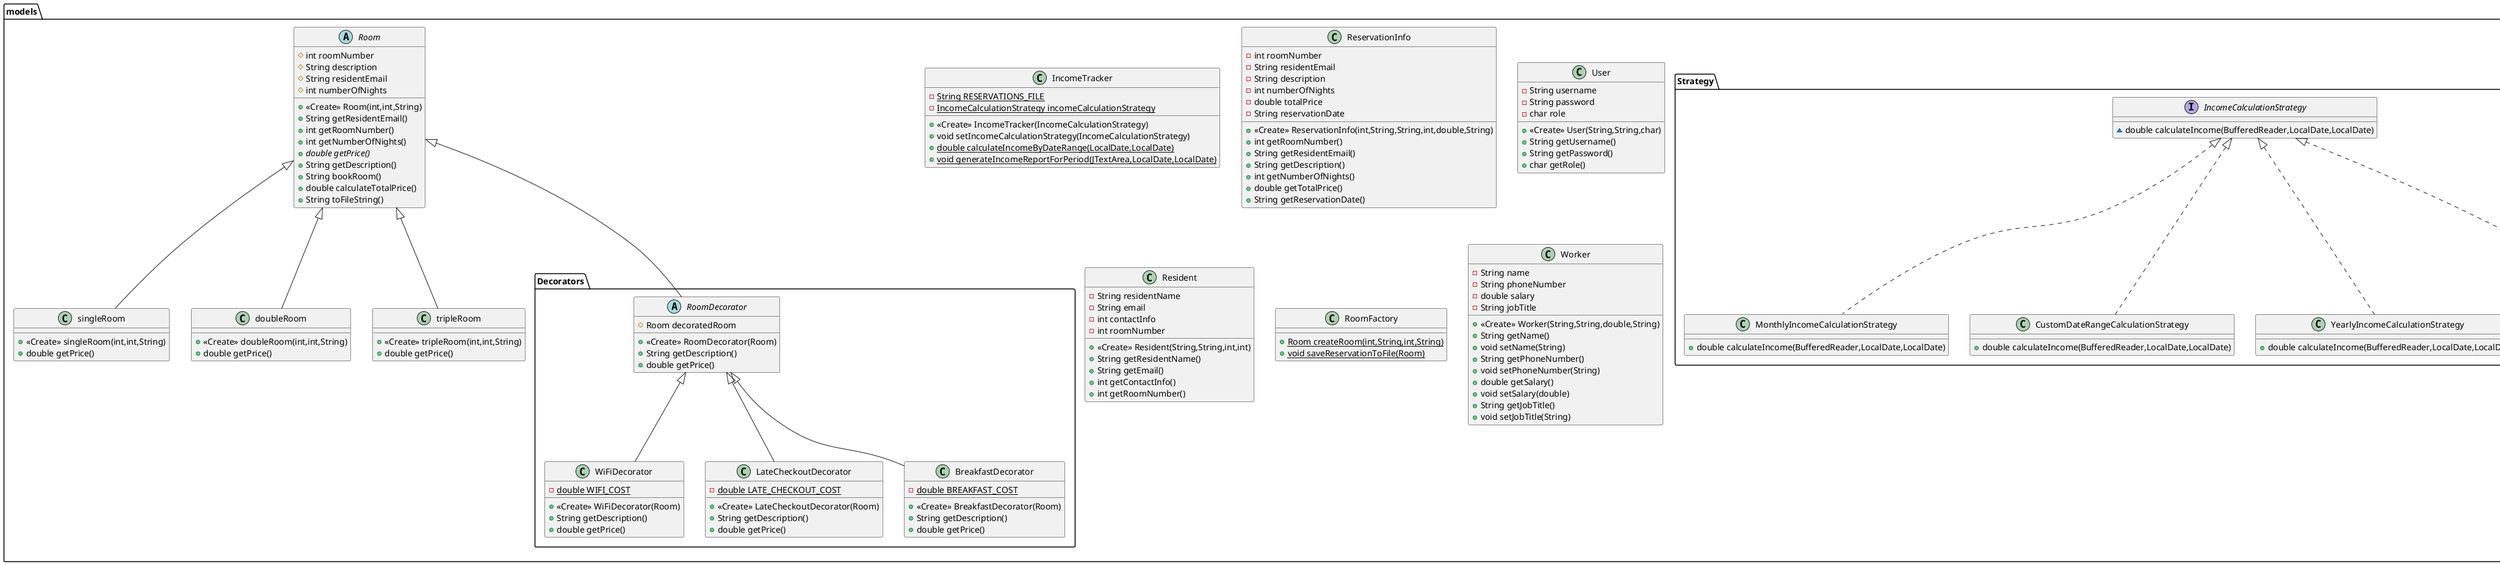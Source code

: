 @startuml
class models.IncomeTracker {
- {static} String RESERVATIONS_FILE
- {static} IncomeCalculationStrategy incomeCalculationStrategy
+ <<Create>> IncomeTracker(IncomeCalculationStrategy)
+ void setIncomeCalculationStrategy(IncomeCalculationStrategy)
+ {static} double calculateIncomeByDateRange(LocalDate,LocalDate)
+ {static} void generateIncomeReportForPeriod(JTextArea,LocalDate,LocalDate)
}


class models.Decorators.WiFiDecorator {
- {static} double WIFI_COST
+ <<Create>> WiFiDecorator(Room)
+ String getDescription()
+ double getPrice()
}


class models.Decorators.LateCheckoutDecorator {
- {static} double LATE_CHECKOUT_COST
+ <<Create>> LateCheckoutDecorator(Room)
+ String getDescription()
+ double getPrice()
}


interface models.Strategy.IncomeCalculationStrategy {
~ double calculateIncome(BufferedReader,LocalDate,LocalDate)
}

class models.Strategy.MonthlyIncomeCalculationStrategy {
+ double calculateIncome(BufferedReader,LocalDate,LocalDate)
}

class models.Strategy.CustomDateRangeCalculationStrategy {
+ double calculateIncome(BufferedReader,LocalDate,LocalDate)
}

class models.ReservationInfo {
- int roomNumber
- String residentEmail
- String description
- int numberOfNights
- double totalPrice
- String reservationDate
+ <<Create>> ReservationInfo(int,String,String,int,double,String)
+ int getRoomNumber()
+ String getResidentEmail()
+ String getDescription()
+ int getNumberOfNights()
+ double getTotalPrice()
+ String getReservationDate()
}


abstract class models.Decorators.RoomDecorator {
# Room decoratedRoom
+ <<Create>> RoomDecorator(Room)
+ String getDescription()
+ double getPrice()
}


class models.User {
- String username
- String password
- char role
+ <<Create>> User(String,String,char)
+ String getUsername()
+ String getPassword()
+ char getRole()
}


class models.Resident {
- String residentName
- String email
- int contactInfo
- int roomNumber
+ <<Create>> Resident(String,String,int,int)
+ String getResidentName()
+ String getEmail()
+ int getContactInfo()
+ int getRoomNumber()
}


class models.Strategy.YearlyIncomeCalculationStrategy {
+ double calculateIncome(BufferedReader,LocalDate,LocalDate)
}

class models.Decorators.BreakfastDecorator {
- {static} double BREAKFAST_COST
+ <<Create>> BreakfastDecorator(Room)
+ String getDescription()
+ double getPrice()
}


class models.RoomFactory {
+ {static} Room createRoom(int,String,int,String)
+ {static} void saveReservationToFile(Room)
}

abstract class models.Room {
# int roomNumber
# String description
# String residentEmail
# int numberOfNights
+ <<Create>> Room(int,int,String)
+ String getResidentEmail()
+ int getRoomNumber()
+ int getNumberOfNights()
+ {abstract}double getPrice()
+ String getDescription()
+ String bookRoom()
+ double calculateTotalPrice()
+ String toFileString()
}


class models.singleRoom {
+ <<Create>> singleRoom(int,int,String)
+ double getPrice()
}

class models.doubleRoom {
+ <<Create>> doubleRoom(int,int,String)
+ double getPrice()
}

class models.tripleRoom {
+ <<Create>> tripleRoom(int,int,String)
+ double getPrice()
}

class models.Strategy.WeeklyIncomeCalculationStrategy {
+ double calculateIncome(BufferedReader,LocalDate,LocalDate)
}

class models.Worker {
- String name
- String phoneNumber
- double salary
- String jobTitle
+ <<Create>> Worker(String,String,double,String)
+ String getName()
+ void setName(String)
+ String getPhoneNumber()
+ void setPhoneNumber(String)
+ double getSalary()
+ void setSalary(double)
+ String getJobTitle()
+ void setJobTitle(String)
}




models.Decorators.RoomDecorator <|-- models.Decorators.WiFiDecorator
models.Decorators.RoomDecorator <|-- models.Decorators.LateCheckoutDecorator
models.Strategy.IncomeCalculationStrategy <|.. models.Strategy.MonthlyIncomeCalculationStrategy
models.Strategy.IncomeCalculationStrategy <|.. models.Strategy.CustomDateRangeCalculationStrategy
models.Room <|-- models.Decorators.RoomDecorator
models.Strategy.IncomeCalculationStrategy <|.. models.Strategy.YearlyIncomeCalculationStrategy
models.Decorators.RoomDecorator <|-- models.Decorators.BreakfastDecorator
models.Room <|-- models.singleRoom
models.Room <|-- models.doubleRoom
models.Room <|-- models.tripleRoom
models.Strategy.IncomeCalculationStrategy <|.. models.Strategy.WeeklyIncomeCalculationStrategy
@enduml